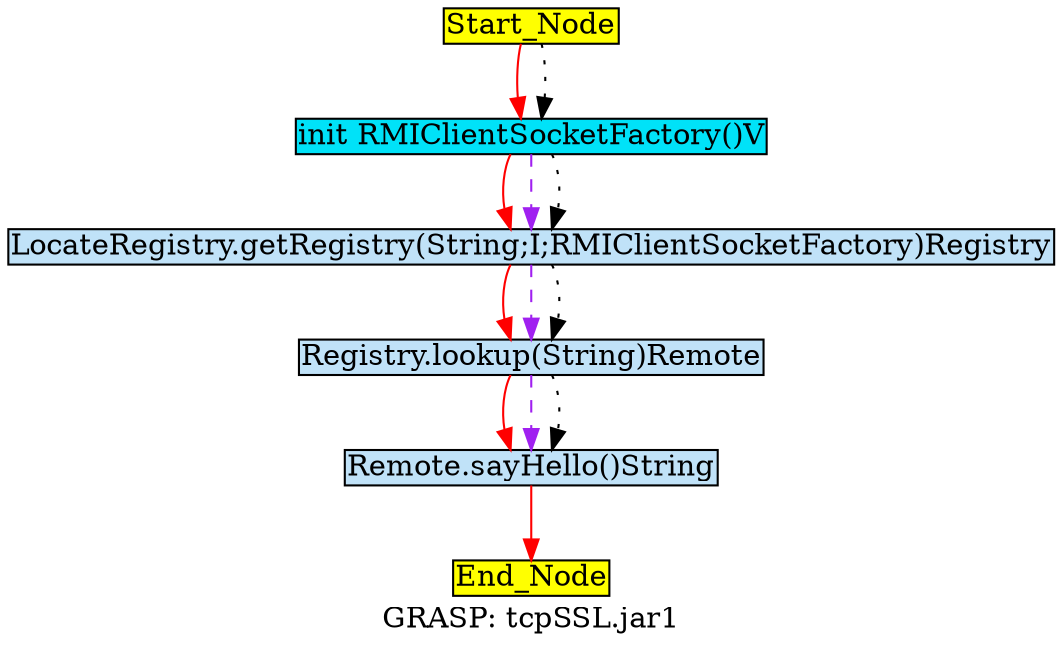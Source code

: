 digraph G {
	graph[label="GRASP: tcpSSL.jar1"];	node[style=filled,fillcolor ="white",shape=box,margin=0.02,width=0,height=0];
	"Start_Node"[fillcolor ="yellow",style="filled" ];
	"Remote.sayHello()String"[fillcolor ="#c0e2f8",style="filled" ];
	"LocateRegistry.getRegistry(String;I;RMIClientSocketFactory)Registry"[fillcolor ="#c0e2f8",style="filled" ];
	"Registry.lookup(String)Remote"[fillcolor ="#c0e2f8",style="filled" ];
	"Start_Node"[fillcolor ="yellow",style="filled" ];
	"init RMIClientSocketFactory()V"[fillcolor ="#00e2f8",style="filled" ];
	"End_Node"[fillcolor ="yellow",style="filled" ];
	"Remote.sayHello()String" -> "End_Node"[color="red",style=solid];
	"LocateRegistry.getRegistry(String;I;RMIClientSocketFactory)Registry" -> "Registry.lookup(String)Remote"[color="red",style=solid];
	"LocateRegistry.getRegistry(String;I;RMIClientSocketFactory)Registry" -> "Registry.lookup(String)Remote"[color="purple",style=dashed];
	"LocateRegistry.getRegistry(String;I;RMIClientSocketFactory)Registry" -> "Registry.lookup(String)Remote"[color="black",style=dotted];
	"Registry.lookup(String)Remote" -> "Remote.sayHello()String"[color="red",style=solid];
	"Registry.lookup(String)Remote" -> "Remote.sayHello()String"[color="purple",style=dashed];
	"Registry.lookup(String)Remote" -> "Remote.sayHello()String"[color="black",style=dotted];
	"Start_Node" -> "init RMIClientSocketFactory()V"[color="red",style=solid];
	"Start_Node" -> "init RMIClientSocketFactory()V"[color="black",style=dotted];
	"init RMIClientSocketFactory()V" -> "LocateRegistry.getRegistry(String;I;RMIClientSocketFactory)Registry"[color="red",style=solid];
	"init RMIClientSocketFactory()V" -> "LocateRegistry.getRegistry(String;I;RMIClientSocketFactory)Registry"[color="purple",style=dashed];
	"init RMIClientSocketFactory()V" -> "LocateRegistry.getRegistry(String;I;RMIClientSocketFactory)Registry"[color="black",style=dotted];
}

